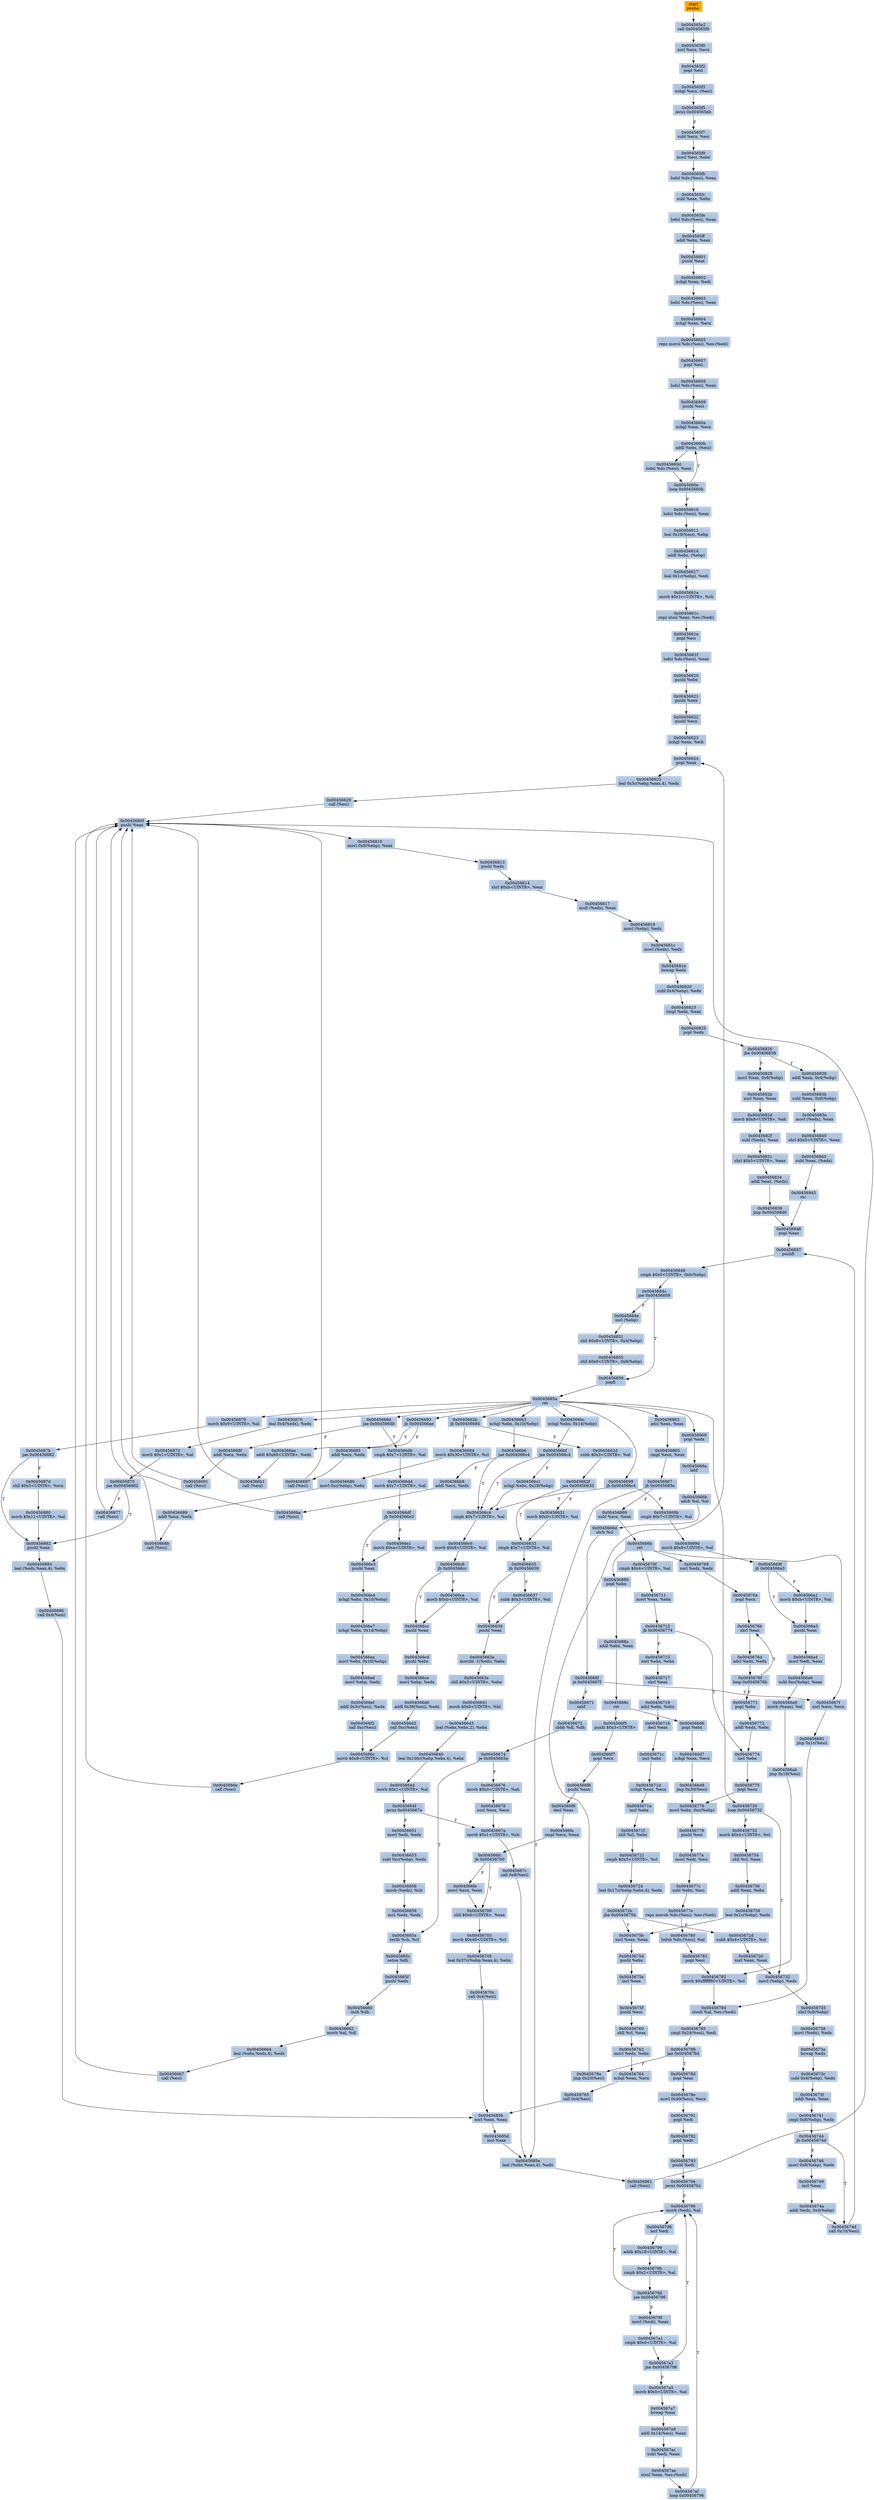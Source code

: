 digraph G {
node[shape=rectangle,style=filled,fillcolor=lightsteelblue,color=lightsteelblue]
bgcolor="transparent"
a0x004565e1pusha_[label="start\npusha ",color="lightgrey",fillcolor="orange"];
a0x004565e2call_0x004565f0[label="0x004565e2\ncall 0x004565f0"];
a0x004565f0xorl_ecx_ecx[label="0x004565f0\nxorl %ecx, %ecx"];
a0x004565f2popl_esi[label="0x004565f2\npopl %esi"];
a0x004565f3xchgl_ecx_esi_[label="0x004565f3\nxchgl %ecx, (%esi)"];
a0x004565f5jecxz_0x004565eb[label="0x004565f5\njecxz 0x004565eb"];
a0x004565f7subl_ecx_esi[label="0x004565f7\nsubl %ecx, %esi"];
a0x004565f9movl_esi_ebx[label="0x004565f9\nmovl %esi, %ebx"];
a0x004565fblodsl_ds_esi__eax[label="0x004565fb\nlodsl %ds:(%esi), %eax"];
a0x004565fcsubl_eax_ebx[label="0x004565fc\nsubl %eax, %ebx"];
a0x004565felodsl_ds_esi__eax[label="0x004565fe\nlodsl %ds:(%esi), %eax"];
a0x004565ffaddl_ebx_eax[label="0x004565ff\naddl %ebx, %eax"];
a0x00456601pushl_eax[label="0x00456601\npushl %eax"];
a0x00456602xchgl_eax_edi[label="0x00456602\nxchgl %eax, %edi"];
a0x00456603lodsl_ds_esi__eax[label="0x00456603\nlodsl %ds:(%esi), %eax"];
a0x00456604xchgl_eax_ecx[label="0x00456604\nxchgl %eax, %ecx"];
a0x00456605repz_movsl_ds_esi__es_edi_[label="0x00456605\nrepz movsl %ds:(%esi), %es:(%edi)"];
a0x00456607popl_esi[label="0x00456607\npopl %esi"];
a0x00456608lodsl_ds_esi__eax[label="0x00456608\nlodsl %ds:(%esi), %eax"];
a0x00456609pushl_esi[label="0x00456609\npushl %esi"];
a0x0045660axchgl_eax_ecx[label="0x0045660a\nxchgl %eax, %ecx"];
a0x0045660baddl_ebx_esi_[label="0x0045660b\naddl %ebx, (%esi)"];
a0x0045660dlodsl_ds_esi__eax[label="0x0045660d\nlodsl %ds:(%esi), %eax"];
a0x0045660eloop_0x0045660b[label="0x0045660e\nloop 0x0045660b"];
a0x00456610lodsl_ds_esi__eax[label="0x00456610\nlodsl %ds:(%esi), %eax"];
a0x00456611leal_0x10esi__ebp[label="0x00456611\nleal 0x10(%esi), %ebp"];
a0x00456614addl_ebx_ebp_[label="0x00456614\naddl %ebx, (%ebp)"];
a0x00456617leal_0x1cebp__edi[label="0x00456617\nleal 0x1c(%ebp), %edi"];
a0x0045661amovb_0x1cUINT8_ch[label="0x0045661a\nmovb $0x1c<UINT8>, %ch"];
a0x0045661crepz_stosl_eax_es_edi_[label="0x0045661c\nrepz stosl %eax, %es:(%edi)"];
a0x0045661epopl_esi[label="0x0045661e\npopl %esi"];
a0x0045661flodsl_ds_esi__eax[label="0x0045661f\nlodsl %ds:(%esi), %eax"];
a0x00456620pushl_ebx[label="0x00456620\npushl %ebx"];
a0x00456621pushl_eax[label="0x00456621\npushl %eax"];
a0x00456622pushl_ecx[label="0x00456622\npushl %ecx"];
a0x00456623xchgl_eax_edi[label="0x00456623\nxchgl %eax, %edi"];
a0x00456624popl_eax[label="0x00456624\npopl %eax"];
a0x00456625leal_0x5cebpeax4__edx[label="0x00456625\nleal 0x5c(%ebp,%eax,4), %edx"];
a0x00456629call_esi_[label="0x00456629\ncall (%esi)"];
a0x0045680fpushl_eax[label="0x0045680f\npushl %eax"];
a0x00456810movl_0x8ebp__eax[label="0x00456810\nmovl 0x8(%ebp), %eax"];
a0x00456813pushl_edx[label="0x00456813\npushl %edx"];
a0x00456814shrl_0xbUINT8_eax[label="0x00456814\nshrl $0xb<UINT8>, %eax"];
a0x00456817mull_edx__eax[label="0x00456817\nmull (%edx), %eax"];
a0x00456819movl_ebp__edx[label="0x00456819\nmovl (%ebp), %edx"];
a0x0045681cmovl_edx__edx[label="0x0045681c\nmovl (%edx), %edx"];
a0x0045681ebswap_edx[label="0x0045681e\nbswap %edx"];
a0x00456820subl_0x4ebp__edx[label="0x00456820\nsubl 0x4(%ebp), %edx"];
a0x00456823cmpl_edx_eax[label="0x00456823\ncmpl %edx, %eax"];
a0x00456825popl_edx[label="0x00456825\npopl %edx"];
a0x00456826jbe_0x00456838[label="0x00456826\njbe 0x00456838"];
a0x00456828movl_eax_0x8ebp_[label="0x00456828\nmovl %eax, 0x8(%ebp)"];
a0x0045682bxorl_eax_eax[label="0x0045682b\nxorl %eax, %eax"];
a0x0045682dmovb_0x8UINT8_ah[label="0x0045682d\nmovb $0x8<UINT8>, %ah"];
a0x0045682fsubl_edx__eax[label="0x0045682f\nsubl (%edx), %eax"];
a0x00456831shrl_0x5UINT8_eax[label="0x00456831\nshrl $0x5<UINT8>, %eax"];
a0x00456834addl_eax_edx_[label="0x00456834\naddl %eax, (%edx)"];
a0x00456836jmp_0x00456846[label="0x00456836\njmp 0x00456846"];
a0x00456846popl_eax[label="0x00456846\npopl %eax"];
a0x00456847pushfl_[label="0x00456847\npushfl "];
a0x00456848cmpb_0x0UINT8_0xbebp_[label="0x00456848\ncmpb $0x0<UINT8>, 0xb(%ebp)"];
a0x0045684cjne_0x00456859[label="0x0045684c\njne 0x00456859"];
a0x00456859popfl_[label="0x00456859\npopfl "];
a0x0045685aret[label="0x0045685a\nret"];
a0x0045662bjb_0x00456684[label="0x0045662b\njb 0x00456684"];
a0x0045662dsubb_0x3UINT8_al[label="0x0045662d\nsubb $0x3<UINT8>, %al"];
a0x0045662fjae_0x00456633[label="0x0045662f\njae 0x00456633"];
a0x00456631movb_0x0UINT8_al[label="0x00456631\nmovb $0x0<UINT8>, %al"];
a0x00456633cmpb_0x7UINT8_al[label="0x00456633\ncmpb $0x7<UINT8>, %al"];
a0x00456635jb_0x00456639[label="0x00456635\njb 0x00456639"];
a0x00456639pushl_eax[label="0x00456639\npushl %eax"];
a0x0045663amovzbl__1edi__ebx[label="0x0045663a\nmovzbl -1(%edi), %ebx"];
a0x0045663eshll_0x3UINT8_ebx[label="0x0045663e\nshll $0x3<UINT8>, %ebx"];
a0x00456641movb_0x0UINT8_bl[label="0x00456641\nmovb $0x0<UINT8>, %bl"];
a0x00456643leal_ebxebx2__ebx[label="0x00456643\nleal (%ebx,%ebx,2), %ebx"];
a0x00456646leal_0x100cebpebx4__ebx[label="0x00456646\nleal 0x100c(%ebp,%ebx,4), %ebx"];
a0x0045664dmovb_0x1UINT8_al[label="0x0045664d\nmovb $0x1<UINT8>, %al"];
a0x0045664fjecxz_0x0045667a[label="0x0045664f\njecxz 0x0045667a"];
a0x0045667amovb_0x1UINT8_ch[label="0x0045667a\nmovb $0x1<UINT8>, %ch"];
a0x0045667ccall_0x8esi_[label="0x0045667c\ncall 0x8(%esi)"];
a0x0045685eleal_ebxeax4__edx[label="0x0045685e\nleal (%ebx,%eax,4), %edx"];
a0x00456861call_esi_[label="0x00456861\ncall (%esi)"];
a0x00456863adcl_eax_eax[label="0x00456863\nadcl %eax, %eax"];
a0x00456865cmpl_ecx_eax[label="0x00456865\ncmpl %ecx, %eax"];
a0x00456867jb_0x0045685e[label="0x00456867\njb 0x0045685e"];
a0x00456838addl_eax_0x4ebp_[label="0x00456838\naddl %eax, 0x4(%ebp)"];
a0x0045683bsubl_eax_0x8ebp_[label="0x0045683b\nsubl %eax, 0x8(%ebp)"];
a0x0045683emovl_edx__eax[label="0x0045683e\nmovl (%edx), %eax"];
a0x00456840shrl_0x5UINT8_eax[label="0x00456840\nshrl $0x5<UINT8>, %eax"];
a0x00456843subl_eax_edx_[label="0x00456843\nsubl %eax, (%edx)"];
a0x00456845stc_[label="0x00456845\nstc "];
a0x0045684eincl_ebp_[label="0x0045684e\nincl (%ebp)"];
a0x00456851shll_0x8UINT8_0x4ebp_[label="0x00456851\nshll $0x8<UINT8>, 0x4(%ebp)"];
a0x00456855shll_0x8UINT8_0x8ebp_[label="0x00456855\nshll $0x8<UINT8>, 0x8(%ebp)"];
a0x00456869subl_ecx_eax[label="0x00456869\nsubl %ecx, %eax"];
a0x0045686bret[label="0x0045686b\nret"];
a0x0045667fxorl_ecx_ecx[label="0x0045667f\nxorl %ecx, %ecx"];
a0x00456681jmp_0x1cesi_[label="0x00456681\njmp 0x1c(%esi)"];
a0x00456784stosb_al_es_edi_[label="0x00456784\nstosb %al, %es:(%edi)"];
a0x00456785cmpl_0x24esi__edi[label="0x00456785\ncmpl 0x24(%esi), %edi"];
a0x00456788jae_0x0045678d[label="0x00456788\njae 0x0045678d"];
a0x0045678ajmp_0x20esi_[label="0x0045678a\njmp 0x20(%esi)"];
a0x00456684movb_0x30UINT8_cl[label="0x00456684\nmovb $0x30<UINT8>, %cl"];
a0x00456686movl_0xcebp__ebx[label="0x00456686\nmovl 0xc(%ebp), %ebx"];
a0x00456689addl_ecx_edx[label="0x00456689\naddl %ecx, %edx"];
a0x0045668bcall_esi_[label="0x0045668b\ncall (%esi)"];
a0x0045668djae_0x004566db[label="0x0045668d\njae 0x004566db"];
a0x004566dbcmpb_0x7UINT8_al[label="0x004566db\ncmpb $0x7<UINT8>, %al"];
a0x004566ddmovb_0x7UINT8_al[label="0x004566dd\nmovb $0x7<UINT8>, %al"];
a0x004566dfjb_0x004566e3[label="0x004566df\njb 0x004566e3"];
a0x004566e3pushl_eax[label="0x004566e3\npushl %eax"];
a0x004566e4xchgl_ebx_0x10ebp_[label="0x004566e4\nxchgl %ebx, 0x10(%ebp)"];
a0x004566e7xchgl_ebx_0x14ebp_[label="0x004566e7\nxchgl %ebx, 0x14(%ebp)"];
a0x004566eamovl_ebx_0x18ebp_[label="0x004566ea\nmovl %ebx, 0x18(%ebp)"];
a0x004566edmovl_ebp_edx[label="0x004566ed\nmovl %ebp, %edx"];
a0x004566efaddl_0x3cesi__edx[label="0x004566ef\naddl 0x3c(%esi), %edx"];
a0x004566f2call_0xcesi_[label="0x004566f2\ncall 0xc(%esi)"];
a0x0045686cmovb_0x8UINT8_cl[label="0x0045686c\nmovb $0x8<UINT8>, %cl"];
a0x0045686ecall_esi_[label="0x0045686e\ncall (%esi)"];
a0x00456870leal_0x4edx__edx[label="0x00456870\nleal 0x4(%edx), %edx"];
a0x00456873movb_0x1UINT8_al[label="0x00456873\nmovb $0x1<UINT8>, %al"];
a0x00456875jae_0x00456882[label="0x00456875\njae 0x00456882"];
a0x00456877call_esi_[label="0x00456877\ncall (%esi)"];
a0x00456879movb_0x9UINT8_al[label="0x00456879\nmovb $0x9<UINT8>, %al"];
a0x0045687bjae_0x00456882[label="0x0045687b\njae 0x00456882"];
a0x0045687dshll_0x5UINT8_ecx[label="0x0045687d\nshll $0x5<UINT8>, %ecx"];
a0x00456880movb_0x11UINT8_al[label="0x00456880\nmovb $0x11<UINT8>, %al"];
a0x00456882pushl_eax[label="0x00456882\npushl %eax"];
a0x00456883leal_edxeax4__ebx[label="0x00456883\nleal (%edx,%eax,4), %ebx"];
a0x00456886call_0x4esi_[label="0x00456886\ncall 0x4(%esi)"];
a0x0045685bxorl_eax_eax[label="0x0045685b\nxorl %eax, %eax"];
a0x0045685dincl_eax[label="0x0045685d\nincl %eax"];
a0x00456889popl_ebx[label="0x00456889\npopl %ebx"];
a0x0045688aaddl_ebx_eax[label="0x0045688a\naddl %ebx, %eax"];
a0x0045688cret[label="0x0045688c\nret"];
a0x004566f5pushl_0x3UINT8[label="0x004566f5\npushl $0x3<UINT8>"];
a0x004566f7popl_ecx[label="0x004566f7\npopl %ecx"];
a0x004566f8pushl_eax[label="0x004566f8\npushl %eax"];
a0x004566f9decl_eax[label="0x004566f9\ndecl %eax"];
a0x004566facmpl_ecx_eax[label="0x004566fa\ncmpl %ecx, %eax"];
a0x004566fcjb_0x00456700[label="0x004566fc\njb 0x00456700"];
a0x004566femovl_ecx_eax[label="0x004566fe\nmovl %ecx, %eax"];
a0x00456700shll_0x6UINT8_eax[label="0x00456700\nshll $0x6<UINT8>, %eax"];
a0x00456703movb_0x40UINT8_cl[label="0x00456703\nmovb $0x40<UINT8>, %cl"];
a0x00456705leal_0x37cebpeax4__ebx[label="0x00456705\nleal 0x37c(%ebp,%eax,4), %ebx"];
a0x0045670ccall_0x4esi_[label="0x0045670c\ncall 0x4(%esi)"];
a0x0045670fcmpb_0x4UINT8_al[label="0x0045670f\ncmpb $0x4<UINT8>, %al"];
a0x00456711movl_eax_ebx[label="0x00456711\nmovl %eax, %ebx"];
a0x00456713jb_0x00456774[label="0x00456713\njb 0x00456774"];
a0x00456715xorl_ebx_ebx[label="0x00456715\nxorl %ebx, %ebx"];
a0x00456717shrl_eax[label="0x00456717\nshrl %eax"];
a0x00456719adcl_ebx_ebx[label="0x00456719\nadcl %ebx, %ebx"];
a0x0045671bdecl_eax[label="0x0045671b\ndecl %eax"];
a0x0045671cincl_ebx[label="0x0045671c\nincl %ebx"];
a0x0045671dxchgl_eax_ecx[label="0x0045671d\nxchgl %eax, %ecx"];
a0x0045671eincl_ebx[label="0x0045671e\nincl %ebx"];
a0x0045671fshll_cl_ebx[label="0x0045671f\nshll %cl, %ebx"];
a0x00456721cmpb_0x5UINT8_cl[label="0x00456721\ncmpb $0x5<UINT8>, %cl"];
a0x00456724leal_0x17cebpebx4__edx[label="0x00456724\nleal 0x17c(%ebp,%ebx,4), %edx"];
a0x0045672bjbe_0x0045675b[label="0x0045672b\njbe 0x0045675b"];
a0x0045672dsubb_0x4UINT8_cl[label="0x0045672d\nsubb $0x4<UINT8>, %cl"];
a0x00456730xorl_eax_eax[label="0x00456730\nxorl %eax, %eax"];
a0x00456732movl_ebp__edx[label="0x00456732\nmovl (%ebp), %edx"];
a0x00456735shrl_0x8ebp_[label="0x00456735\nshrl 0x8(%ebp)"];
a0x00456738movl_edx__edx[label="0x00456738\nmovl (%edx), %edx"];
a0x0045673abswap_edx[label="0x0045673a\nbswap %edx"];
a0x0045673csubl_0x4ebp__edx[label="0x0045673c\nsubl 0x4(%ebp), %edx"];
a0x0045673faddl_eax_eax[label="0x0045673f\naddl %eax, %eax"];
a0x00456741cmpl_0x8ebp__edx[label="0x00456741\ncmpl 0x8(%ebp), %edx"];
a0x00456744jb_0x0045674d[label="0x00456744\njb 0x0045674d"];
a0x0045674dcall_0x10esi_[label="0x0045674d\ncall 0x10(%esi)"];
a0x00456750loop_0x00456732[label="0x00456750\nloop 0x00456732"];
a0x00456746movl_0x8ebp__edx[label="0x00456746\nmovl 0x8(%ebp), %edx"];
a0x00456749incl_eax[label="0x00456749\nincl %eax"];
a0x0045674aaddl_edx_0x4ebp_[label="0x0045674a\naddl %edx, 0x4(%ebp)"];
a0x00456752movb_0x4UINT8_cl[label="0x00456752\nmovb $0x4<UINT8>, %cl"];
a0x00456754shll_cl_eax[label="0x00456754\nshll %cl, %eax"];
a0x00456756addl_eax_ebx[label="0x00456756\naddl %eax, %ebx"];
a0x00456758leal_0x1cebp__edx[label="0x00456758\nleal 0x1c(%ebp), %edx"];
a0x0045675bxorl_eax_eax[label="0x0045675b\nxorl %eax, %eax"];
a0x0045675dpushl_ebx[label="0x0045675d\npushl %ebx"];
a0x0045675eincl_eax[label="0x0045675e\nincl %eax"];
a0x0045675fpushl_ecx[label="0x0045675f\npushl %ecx"];
a0x00456760shll_cl_eax[label="0x00456760\nshll %cl, %eax"];
a0x00456762movl_edx_ebx[label="0x00456762\nmovl %edx, %ebx"];
a0x00456764xchgl_eax_ecx[label="0x00456764\nxchgl %eax, %ecx"];
a0x00456765call_0x4esi_[label="0x00456765\ncall 0x4(%esi)"];
a0x00456768xorl_edx_edx[label="0x00456768\nxorl %edx, %edx"];
a0x0045676apopl_ecx[label="0x0045676a\npopl %ecx"];
a0x0045676bshrl_eax[label="0x0045676b\nshrl %eax"];
a0x0045676dadcl_edx_edx[label="0x0045676d\nadcl %edx, %edx"];
a0x0045676floop_0x0045676b[label="0x0045676f\nloop 0x0045676b"];
a0x00456771popl_ebx[label="0x00456771\npopl %ebx"];
a0x00456772addl_edx_ebx[label="0x00456772\naddl %edx, %ebx"];
a0x00456774incl_ebx[label="0x00456774\nincl %ebx"];
a0x00456775popl_ecx[label="0x00456775\npopl %ecx"];
a0x00456776movl_ebx_0xcebp_[label="0x00456776\nmovl %ebx, 0xc(%ebp)"];
a0x00456779pushl_esi[label="0x00456779\npushl %esi"];
a0x0045677amovl_edi_esi[label="0x0045677a\nmovl %edi, %esi"];
a0x0045677csubl_ebx_esi[label="0x0045677c\nsubl %ebx, %esi"];
a0x0045677erepz_movsb_ds_esi__es_edi_[label="0x0045677e\nrepz movsb %ds:(%esi), %es:(%edi)"];
a0x00456780lodsb_ds_esi__al[label="0x00456780\nlodsb %ds:(%esi), %al"];
a0x00456781popl_esi[label="0x00456781\npopl %esi"];
a0x00456782movb_0xffffff80UINT8_cl[label="0x00456782\nmovb $0xffffff80<UINT8>, %cl"];
a0x00456651movl_edi_edx[label="0x00456651\nmovl %edi, %edx"];
a0x00456653subl_0xcebp__edx[label="0x00456653\nsubl 0xc(%ebp), %edx"];
a0x00456656movb_edx__ch[label="0x00456656\nmovb (%edx), %ch"];
a0x00456658xorl_edx_edx[label="0x00456658\nxorl %edx, %edx"];
a0x0045665atestb_ch_cl[label="0x0045665a\ntestb %ch, %cl"];
a0x0045665csetne_dh[label="0x0045665c\nsetne %dh"];
a0x0045665fpushl_edx[label="0x0045665f\npushl %edx"];
a0x00456660incb_dh[label="0x00456660\nincb %dh"];
a0x00456662movb_al_dl[label="0x00456662\nmovb %al, %dl"];
a0x00456664leal_ebxedx4__edx[label="0x00456664\nleal (%ebx,%edx,4), %edx"];
a0x00456667call_esi_[label="0x00456667\ncall (%esi)"];
a0x00456669popl_edx[label="0x00456669\npopl %edx"];
a0x0045666alahf_[label="0x0045666a\nlahf "];
a0x0045666badcb_al_al[label="0x0045666b\nadcb %al, %al"];
a0x0045666dshrb_cl[label="0x0045666d\nshrb %cl"];
a0x0045666fje_0x0045667f[label="0x0045666f\nje 0x0045667f"];
a0x00456671sahf_[label="0x00456671\nsahf "];
a0x00456672sbbb_dl_dh[label="0x00456672\nsbbb %dl, %dh"];
a0x00456674je_0x0045665a[label="0x00456674\nje 0x0045665a"];
a0x00456676movb_0x0UINT8_ah[label="0x00456676\nmovb $0x0<UINT8>, %ah"];
a0x00456678xorl_ecx_ecx[label="0x00456678\nxorl %ecx, %ecx"];
a0x0045668faddl_ecx_edx[label="0x0045668f\naddl %ecx, %edx"];
a0x00456691call_esi_[label="0x00456691\ncall (%esi)"];
a0x00456693jb_0x004566ae[label="0x00456693\njb 0x004566ae"];
a0x00456695addl_ecx_edx[label="0x00456695\naddl %ecx, %edx"];
a0x00456697call_esi_[label="0x00456697\ncall (%esi)"];
a0x00456699jb_0x004566c4[label="0x00456699\njb 0x004566c4"];
a0x004566c4cmpb_0x7UINT8_al[label="0x004566c4\ncmpb $0x7<UINT8>, %al"];
a0x004566c6movb_0x8UINT8_al[label="0x004566c6\nmovb $0x8<UINT8>, %al"];
a0x004566c8jb_0x004566cc[label="0x004566c8\njb 0x004566cc"];
a0x004566ccpushl_eax[label="0x004566cc\npushl %eax"];
a0x004566cdpushl_ebx[label="0x004566cd\npushl %ebx"];
a0x004566cemovl_ebp_edx[label="0x004566ce\nmovl %ebp, %edx"];
a0x004566d0addl_0x38esi__edx[label="0x004566d0\naddl 0x38(%esi), %edx"];
a0x004566d3call_0xcesi_[label="0x004566d3\ncall 0xc(%esi)"];
a0x004566d6popl_ebx[label="0x004566d6\npopl %ebx"];
a0x004566d7xchgl_eax_ecx[label="0x004566d7\nxchgl %eax, %ecx"];
a0x004566d8jmp_0x30esi_[label="0x004566d8\njmp 0x30(%esi)"];
a0x0045669bcmpb_0x7UINT8_al[label="0x0045669b\ncmpb $0x7<UINT8>, %al"];
a0x0045669dmovb_0x9UINT8_al[label="0x0045669d\nmovb $0x9<UINT8>, %al"];
a0x0045669fjb_0x004566a3[label="0x0045669f\njb 0x004566a3"];
a0x004566a1movb_0xbUINT8_al[label="0x004566a1\nmovb $0xb<UINT8>, %al"];
a0x004566a3pushl_eax[label="0x004566a3\npushl %eax"];
a0x004566a4movl_edi_eax[label="0x004566a4\nmovl %edi, %eax"];
a0x004566a6subl_0xcebp__eax[label="0x004566a6\nsubl 0xc(%ebp), %eax"];
a0x004566a9movb_eax__al[label="0x004566a9\nmovb (%eax), %al"];
a0x004566abjmp_0x18esi_[label="0x004566ab\njmp 0x18(%esi)"];
a0x00456637subb_0x3UINT8_al[label="0x00456637\nsubb $0x3<UINT8>, %al"];
a0x004566camovb_0xbUINT8_al[label="0x004566ca\nmovb $0xb<UINT8>, %al"];
a0x004566e1movb_0xaUINT8_al[label="0x004566e1\nmovb $0xa<UINT8>, %al"];
a0x004566aeaddl_0x60UINT8_edx[label="0x004566ae\naddl $0x60<UINT8>, %edx"];
a0x004566b1call_esi_[label="0x004566b1\ncall (%esi)"];
a0x004566b3xchgl_ebx_0x10ebp_[label="0x004566b3\nxchgl %ebx, 0x10(%ebp)"];
a0x004566b6jae_0x004566c4[label="0x004566b6\njae 0x004566c4"];
a0x004566b8addl_ecx_edx[label="0x004566b8\naddl %ecx, %edx"];
a0x004566bacall_esi_[label="0x004566ba\ncall (%esi)"];
a0x004566bcxchgl_ebx_0x14ebp_[label="0x004566bc\nxchgl %ebx, 0x14(%ebp)"];
a0x004566bfjae_0x004566c4[label="0x004566bf\njae 0x004566c4"];
a0x004566c1xchgl_ebx_0x18ebp_[label="0x004566c1\nxchgl %ebx, 0x18(%ebp)"];
a0x0045678dpopl_eax[label="0x0045678d\npopl %eax"];
a0x0045678emovl_0x40esi__ecx[label="0x0045678e\nmovl 0x40(%esi), %ecx"];
a0x00456791popl_edi[label="0x00456791\npopl %edi"];
a0x00456792popl_edx[label="0x00456792\npopl %edx"];
a0x00456793pushl_edi[label="0x00456793\npushl %edi"];
a0x00456794jecxz_0x004567b1[label="0x00456794\njecxz 0x004567b1"];
a0x00456796movb_edi__al[label="0x00456796\nmovb (%edi), %al"];
a0x00456798incl_edi[label="0x00456798\nincl %edi"];
a0x00456799addb_0x18UINT8_al[label="0x00456799\naddb $0x18<UINT8>, %al"];
a0x0045679bcmpb_0x2UINT8_al[label="0x0045679b\ncmpb $0x2<UINT8>, %al"];
a0x0045679djae_0x00456796[label="0x0045679d\njae 0x00456796"];
a0x0045679fmovl_edi__eax[label="0x0045679f\nmovl (%edi), %eax"];
a0x004567a1cmpb_0x0UINT8_al[label="0x004567a1\ncmpb $0x0<UINT8>, %al"];
a0x004567a3jne_0x00456796[label="0x004567a3\njne 0x00456796"];
a0x004567a5movb_0x0UINT8_al[label="0x004567a5\nmovb $0x0<UINT8>, %al"];
a0x004567a7bswap_eax[label="0x004567a7\nbswap %eax"];
a0x004567a9addl_0x14esi__eax[label="0x004567a9\naddl 0x14(%esi), %eax"];
a0x004567acsubl_edi_eax[label="0x004567ac\nsubl %edi, %eax"];
a0x004567aestosl_eax_es_edi_[label="0x004567ae\nstosl %eax, %es:(%edi)"];
a0x004567afloop_0x00456796[label="0x004567af\nloop 0x00456796"];
a0x004565e1pusha_ -> a0x004565e2call_0x004565f0 [color="#000000"];
a0x004565e2call_0x004565f0 -> a0x004565f0xorl_ecx_ecx [color="#000000"];
a0x004565f0xorl_ecx_ecx -> a0x004565f2popl_esi [color="#000000"];
a0x004565f2popl_esi -> a0x004565f3xchgl_ecx_esi_ [color="#000000"];
a0x004565f3xchgl_ecx_esi_ -> a0x004565f5jecxz_0x004565eb [color="#000000"];
a0x004565f5jecxz_0x004565eb -> a0x004565f7subl_ecx_esi [color="#000000",label="F"];
a0x004565f7subl_ecx_esi -> a0x004565f9movl_esi_ebx [color="#000000"];
a0x004565f9movl_esi_ebx -> a0x004565fblodsl_ds_esi__eax [color="#000000"];
a0x004565fblodsl_ds_esi__eax -> a0x004565fcsubl_eax_ebx [color="#000000"];
a0x004565fcsubl_eax_ebx -> a0x004565felodsl_ds_esi__eax [color="#000000"];
a0x004565felodsl_ds_esi__eax -> a0x004565ffaddl_ebx_eax [color="#000000"];
a0x004565ffaddl_ebx_eax -> a0x00456601pushl_eax [color="#000000"];
a0x00456601pushl_eax -> a0x00456602xchgl_eax_edi [color="#000000"];
a0x00456602xchgl_eax_edi -> a0x00456603lodsl_ds_esi__eax [color="#000000"];
a0x00456603lodsl_ds_esi__eax -> a0x00456604xchgl_eax_ecx [color="#000000"];
a0x00456604xchgl_eax_ecx -> a0x00456605repz_movsl_ds_esi__es_edi_ [color="#000000"];
a0x00456605repz_movsl_ds_esi__es_edi_ -> a0x00456607popl_esi [color="#000000"];
a0x00456607popl_esi -> a0x00456608lodsl_ds_esi__eax [color="#000000"];
a0x00456608lodsl_ds_esi__eax -> a0x00456609pushl_esi [color="#000000"];
a0x00456609pushl_esi -> a0x0045660axchgl_eax_ecx [color="#000000"];
a0x0045660axchgl_eax_ecx -> a0x0045660baddl_ebx_esi_ [color="#000000"];
a0x0045660baddl_ebx_esi_ -> a0x0045660dlodsl_ds_esi__eax [color="#000000"];
a0x0045660dlodsl_ds_esi__eax -> a0x0045660eloop_0x0045660b [color="#000000"];
a0x0045660eloop_0x0045660b -> a0x0045660baddl_ebx_esi_ [color="#000000",label="T"];
a0x0045660eloop_0x0045660b -> a0x00456610lodsl_ds_esi__eax [color="#000000",label="F"];
a0x00456610lodsl_ds_esi__eax -> a0x00456611leal_0x10esi__ebp [color="#000000"];
a0x00456611leal_0x10esi__ebp -> a0x00456614addl_ebx_ebp_ [color="#000000"];
a0x00456614addl_ebx_ebp_ -> a0x00456617leal_0x1cebp__edi [color="#000000"];
a0x00456617leal_0x1cebp__edi -> a0x0045661amovb_0x1cUINT8_ch [color="#000000"];
a0x0045661amovb_0x1cUINT8_ch -> a0x0045661crepz_stosl_eax_es_edi_ [color="#000000"];
a0x0045661crepz_stosl_eax_es_edi_ -> a0x0045661epopl_esi [color="#000000"];
a0x0045661epopl_esi -> a0x0045661flodsl_ds_esi__eax [color="#000000"];
a0x0045661flodsl_ds_esi__eax -> a0x00456620pushl_ebx [color="#000000"];
a0x00456620pushl_ebx -> a0x00456621pushl_eax [color="#000000"];
a0x00456621pushl_eax -> a0x00456622pushl_ecx [color="#000000"];
a0x00456622pushl_ecx -> a0x00456623xchgl_eax_edi [color="#000000"];
a0x00456623xchgl_eax_edi -> a0x00456624popl_eax [color="#000000"];
a0x00456624popl_eax -> a0x00456625leal_0x5cebpeax4__edx [color="#000000"];
a0x00456625leal_0x5cebpeax4__edx -> a0x00456629call_esi_ [color="#000000"];
a0x00456629call_esi_ -> a0x0045680fpushl_eax [color="#000000"];
a0x0045680fpushl_eax -> a0x00456810movl_0x8ebp__eax [color="#000000"];
a0x00456810movl_0x8ebp__eax -> a0x00456813pushl_edx [color="#000000"];
a0x00456813pushl_edx -> a0x00456814shrl_0xbUINT8_eax [color="#000000"];
a0x00456814shrl_0xbUINT8_eax -> a0x00456817mull_edx__eax [color="#000000"];
a0x00456817mull_edx__eax -> a0x00456819movl_ebp__edx [color="#000000"];
a0x00456819movl_ebp__edx -> a0x0045681cmovl_edx__edx [color="#000000"];
a0x0045681cmovl_edx__edx -> a0x0045681ebswap_edx [color="#000000"];
a0x0045681ebswap_edx -> a0x00456820subl_0x4ebp__edx [color="#000000"];
a0x00456820subl_0x4ebp__edx -> a0x00456823cmpl_edx_eax [color="#000000"];
a0x00456823cmpl_edx_eax -> a0x00456825popl_edx [color="#000000"];
a0x00456825popl_edx -> a0x00456826jbe_0x00456838 [color="#000000"];
a0x00456826jbe_0x00456838 -> a0x00456828movl_eax_0x8ebp_ [color="#000000",label="F"];
a0x00456828movl_eax_0x8ebp_ -> a0x0045682bxorl_eax_eax [color="#000000"];
a0x0045682bxorl_eax_eax -> a0x0045682dmovb_0x8UINT8_ah [color="#000000"];
a0x0045682dmovb_0x8UINT8_ah -> a0x0045682fsubl_edx__eax [color="#000000"];
a0x0045682fsubl_edx__eax -> a0x00456831shrl_0x5UINT8_eax [color="#000000"];
a0x00456831shrl_0x5UINT8_eax -> a0x00456834addl_eax_edx_ [color="#000000"];
a0x00456834addl_eax_edx_ -> a0x00456836jmp_0x00456846 [color="#000000"];
a0x00456836jmp_0x00456846 -> a0x00456846popl_eax [color="#000000"];
a0x00456846popl_eax -> a0x00456847pushfl_ [color="#000000"];
a0x00456847pushfl_ -> a0x00456848cmpb_0x0UINT8_0xbebp_ [color="#000000"];
a0x00456848cmpb_0x0UINT8_0xbebp_ -> a0x0045684cjne_0x00456859 [color="#000000"];
a0x0045684cjne_0x00456859 -> a0x00456859popfl_ [color="#000000",label="T"];
a0x00456859popfl_ -> a0x0045685aret [color="#000000"];
a0x0045685aret -> a0x0045662bjb_0x00456684 [color="#000000"];
a0x0045662bjb_0x00456684 -> a0x0045662dsubb_0x3UINT8_al [color="#000000",label="F"];
a0x0045662dsubb_0x3UINT8_al -> a0x0045662fjae_0x00456633 [color="#000000"];
a0x0045662fjae_0x00456633 -> a0x00456631movb_0x0UINT8_al [color="#000000",label="F"];
a0x00456631movb_0x0UINT8_al -> a0x00456633cmpb_0x7UINT8_al [color="#000000"];
a0x00456633cmpb_0x7UINT8_al -> a0x00456635jb_0x00456639 [color="#000000"];
a0x00456635jb_0x00456639 -> a0x00456639pushl_eax [color="#000000",label="T"];
a0x00456639pushl_eax -> a0x0045663amovzbl__1edi__ebx [color="#000000"];
a0x0045663amovzbl__1edi__ebx -> a0x0045663eshll_0x3UINT8_ebx [color="#000000"];
a0x0045663eshll_0x3UINT8_ebx -> a0x00456641movb_0x0UINT8_bl [color="#000000"];
a0x00456641movb_0x0UINT8_bl -> a0x00456643leal_ebxebx2__ebx [color="#000000"];
a0x00456643leal_ebxebx2__ebx -> a0x00456646leal_0x100cebpebx4__ebx [color="#000000"];
a0x00456646leal_0x100cebpebx4__ebx -> a0x0045664dmovb_0x1UINT8_al [color="#000000"];
a0x0045664dmovb_0x1UINT8_al -> a0x0045664fjecxz_0x0045667a [color="#000000"];
a0x0045664fjecxz_0x0045667a -> a0x0045667amovb_0x1UINT8_ch [color="#000000",label="T"];
a0x0045667amovb_0x1UINT8_ch -> a0x0045667ccall_0x8esi_ [color="#000000"];
a0x0045667ccall_0x8esi_ -> a0x0045685eleal_ebxeax4__edx [color="#000000"];
a0x0045685eleal_ebxeax4__edx -> a0x00456861call_esi_ [color="#000000"];
a0x00456861call_esi_ -> a0x0045680fpushl_eax [color="#000000"];
a0x0045685aret -> a0x00456863adcl_eax_eax [color="#000000"];
a0x00456863adcl_eax_eax -> a0x00456865cmpl_ecx_eax [color="#000000"];
a0x00456865cmpl_ecx_eax -> a0x00456867jb_0x0045685e [color="#000000"];
a0x00456867jb_0x0045685e -> a0x0045685eleal_ebxeax4__edx [color="#000000",label="T"];
a0x00456826jbe_0x00456838 -> a0x00456838addl_eax_0x4ebp_ [color="#000000",label="T"];
a0x00456838addl_eax_0x4ebp_ -> a0x0045683bsubl_eax_0x8ebp_ [color="#000000"];
a0x0045683bsubl_eax_0x8ebp_ -> a0x0045683emovl_edx__eax [color="#000000"];
a0x0045683emovl_edx__eax -> a0x00456840shrl_0x5UINT8_eax [color="#000000"];
a0x00456840shrl_0x5UINT8_eax -> a0x00456843subl_eax_edx_ [color="#000000"];
a0x00456843subl_eax_edx_ -> a0x00456845stc_ [color="#000000"];
a0x00456845stc_ -> a0x00456846popl_eax [color="#000000"];
a0x0045684cjne_0x00456859 -> a0x0045684eincl_ebp_ [color="#000000",label="F"];
a0x0045684eincl_ebp_ -> a0x00456851shll_0x8UINT8_0x4ebp_ [color="#000000"];
a0x00456851shll_0x8UINT8_0x4ebp_ -> a0x00456855shll_0x8UINT8_0x8ebp_ [color="#000000"];
a0x00456855shll_0x8UINT8_0x8ebp_ -> a0x00456859popfl_ [color="#000000"];
a0x00456867jb_0x0045685e -> a0x00456869subl_ecx_eax [color="#000000",label="F"];
a0x00456869subl_ecx_eax -> a0x0045686bret [color="#000000"];
a0x0045686bret -> a0x0045667fxorl_ecx_ecx [color="#000000"];
a0x0045667fxorl_ecx_ecx -> a0x00456681jmp_0x1cesi_ [color="#000000"];
a0x00456681jmp_0x1cesi_ -> a0x00456784stosb_al_es_edi_ [color="#000000"];
a0x00456784stosb_al_es_edi_ -> a0x00456785cmpl_0x24esi__edi [color="#000000"];
a0x00456785cmpl_0x24esi__edi -> a0x00456788jae_0x0045678d [color="#000000"];
a0x00456788jae_0x0045678d -> a0x0045678ajmp_0x20esi_ [color="#000000",label="F"];
a0x0045678ajmp_0x20esi_ -> a0x00456624popl_eax [color="#000000"];
a0x0045662bjb_0x00456684 -> a0x00456684movb_0x30UINT8_cl [color="#000000",label="T"];
a0x00456684movb_0x30UINT8_cl -> a0x00456686movl_0xcebp__ebx [color="#000000"];
a0x00456686movl_0xcebp__ebx -> a0x00456689addl_ecx_edx [color="#000000"];
a0x00456689addl_ecx_edx -> a0x0045668bcall_esi_ [color="#000000"];
a0x0045668bcall_esi_ -> a0x0045680fpushl_eax [color="#000000"];
a0x0045685aret -> a0x0045668djae_0x004566db [color="#000000"];
a0x0045668djae_0x004566db -> a0x004566dbcmpb_0x7UINT8_al [color="#000000",label="T"];
a0x004566dbcmpb_0x7UINT8_al -> a0x004566ddmovb_0x7UINT8_al [color="#000000"];
a0x004566ddmovb_0x7UINT8_al -> a0x004566dfjb_0x004566e3 [color="#000000"];
a0x004566dfjb_0x004566e3 -> a0x004566e3pushl_eax [color="#000000",label="T"];
a0x004566e3pushl_eax -> a0x004566e4xchgl_ebx_0x10ebp_ [color="#000000"];
a0x004566e4xchgl_ebx_0x10ebp_ -> a0x004566e7xchgl_ebx_0x14ebp_ [color="#000000"];
a0x004566e7xchgl_ebx_0x14ebp_ -> a0x004566eamovl_ebx_0x18ebp_ [color="#000000"];
a0x004566eamovl_ebx_0x18ebp_ -> a0x004566edmovl_ebp_edx [color="#000000"];
a0x004566edmovl_ebp_edx -> a0x004566efaddl_0x3cesi__edx [color="#000000"];
a0x004566efaddl_0x3cesi__edx -> a0x004566f2call_0xcesi_ [color="#000000"];
a0x004566f2call_0xcesi_ -> a0x0045686cmovb_0x8UINT8_cl [color="#000000"];
a0x0045686cmovb_0x8UINT8_cl -> a0x0045686ecall_esi_ [color="#000000"];
a0x0045686ecall_esi_ -> a0x0045680fpushl_eax [color="#000000"];
a0x0045685aret -> a0x00456870leal_0x4edx__edx [color="#000000"];
a0x00456870leal_0x4edx__edx -> a0x00456873movb_0x1UINT8_al [color="#000000"];
a0x00456873movb_0x1UINT8_al -> a0x00456875jae_0x00456882 [color="#000000"];
a0x00456875jae_0x00456882 -> a0x00456877call_esi_ [color="#000000",label="F"];
a0x00456877call_esi_ -> a0x0045680fpushl_eax [color="#000000"];
a0x0045685aret -> a0x00456879movb_0x9UINT8_al [color="#000000"];
a0x00456879movb_0x9UINT8_al -> a0x0045687bjae_0x00456882 [color="#000000"];
a0x0045687bjae_0x00456882 -> a0x0045687dshll_0x5UINT8_ecx [color="#000000",label="F"];
a0x0045687dshll_0x5UINT8_ecx -> a0x00456880movb_0x11UINT8_al [color="#000000"];
a0x00456880movb_0x11UINT8_al -> a0x00456882pushl_eax [color="#000000"];
a0x00456882pushl_eax -> a0x00456883leal_edxeax4__ebx [color="#000000"];
a0x00456883leal_edxeax4__ebx -> a0x00456886call_0x4esi_ [color="#000000"];
a0x00456886call_0x4esi_ -> a0x0045685bxorl_eax_eax [color="#000000"];
a0x0045685bxorl_eax_eax -> a0x0045685dincl_eax [color="#000000"];
a0x0045685dincl_eax -> a0x0045685eleal_ebxeax4__edx [color="#000000"];
a0x0045686bret -> a0x00456889popl_ebx [color="#000000"];
a0x00456889popl_ebx -> a0x0045688aaddl_ebx_eax [color="#000000"];
a0x0045688aaddl_ebx_eax -> a0x0045688cret [color="#000000"];
a0x0045688cret -> a0x004566f5pushl_0x3UINT8 [color="#000000"];
a0x004566f5pushl_0x3UINT8 -> a0x004566f7popl_ecx [color="#000000"];
a0x004566f7popl_ecx -> a0x004566f8pushl_eax [color="#000000"];
a0x004566f8pushl_eax -> a0x004566f9decl_eax [color="#000000"];
a0x004566f9decl_eax -> a0x004566facmpl_ecx_eax [color="#000000"];
a0x004566facmpl_ecx_eax -> a0x004566fcjb_0x00456700 [color="#000000"];
a0x004566fcjb_0x00456700 -> a0x004566femovl_ecx_eax [color="#000000",label="F"];
a0x004566femovl_ecx_eax -> a0x00456700shll_0x6UINT8_eax [color="#000000"];
a0x00456700shll_0x6UINT8_eax -> a0x00456703movb_0x40UINT8_cl [color="#000000"];
a0x00456703movb_0x40UINT8_cl -> a0x00456705leal_0x37cebpeax4__ebx [color="#000000"];
a0x00456705leal_0x37cebpeax4__ebx -> a0x0045670ccall_0x4esi_ [color="#000000"];
a0x0045670ccall_0x4esi_ -> a0x0045685bxorl_eax_eax [color="#000000"];
a0x0045686bret -> a0x0045670fcmpb_0x4UINT8_al [color="#000000"];
a0x0045670fcmpb_0x4UINT8_al -> a0x00456711movl_eax_ebx [color="#000000"];
a0x00456711movl_eax_ebx -> a0x00456713jb_0x00456774 [color="#000000"];
a0x00456713jb_0x00456774 -> a0x00456715xorl_ebx_ebx [color="#000000",label="F"];
a0x00456715xorl_ebx_ebx -> a0x00456717shrl_eax [color="#000000"];
a0x00456717shrl_eax -> a0x00456719adcl_ebx_ebx [color="#000000"];
a0x00456719adcl_ebx_ebx -> a0x0045671bdecl_eax [color="#000000"];
a0x0045671bdecl_eax -> a0x0045671cincl_ebx [color="#000000"];
a0x0045671cincl_ebx -> a0x0045671dxchgl_eax_ecx [color="#000000"];
a0x0045671dxchgl_eax_ecx -> a0x0045671eincl_ebx [color="#000000"];
a0x0045671eincl_ebx -> a0x0045671fshll_cl_ebx [color="#000000"];
a0x0045671fshll_cl_ebx -> a0x00456721cmpb_0x5UINT8_cl [color="#000000"];
a0x00456721cmpb_0x5UINT8_cl -> a0x00456724leal_0x17cebpebx4__edx [color="#000000"];
a0x00456724leal_0x17cebpebx4__edx -> a0x0045672bjbe_0x0045675b [color="#000000"];
a0x0045672bjbe_0x0045675b -> a0x0045672dsubb_0x4UINT8_cl [color="#000000",label="F"];
a0x0045672dsubb_0x4UINT8_cl -> a0x00456730xorl_eax_eax [color="#000000"];
a0x00456730xorl_eax_eax -> a0x00456732movl_ebp__edx [color="#000000"];
a0x00456732movl_ebp__edx -> a0x00456735shrl_0x8ebp_ [color="#000000"];
a0x00456735shrl_0x8ebp_ -> a0x00456738movl_edx__edx [color="#000000"];
a0x00456738movl_edx__edx -> a0x0045673abswap_edx [color="#000000"];
a0x0045673abswap_edx -> a0x0045673csubl_0x4ebp__edx [color="#000000"];
a0x0045673csubl_0x4ebp__edx -> a0x0045673faddl_eax_eax [color="#000000"];
a0x0045673faddl_eax_eax -> a0x00456741cmpl_0x8ebp__edx [color="#000000"];
a0x00456741cmpl_0x8ebp__edx -> a0x00456744jb_0x0045674d [color="#000000"];
a0x00456744jb_0x0045674d -> a0x0045674dcall_0x10esi_ [color="#000000",label="T"];
a0x0045674dcall_0x10esi_ -> a0x00456847pushfl_ [color="#000000"];
a0x0045685aret -> a0x00456750loop_0x00456732 [color="#000000"];
a0x00456750loop_0x00456732 -> a0x00456732movl_ebp__edx [color="#000000",label="T"];
a0x00456744jb_0x0045674d -> a0x00456746movl_0x8ebp__edx [color="#000000",label="F"];
a0x00456746movl_0x8ebp__edx -> a0x00456749incl_eax [color="#000000"];
a0x00456749incl_eax -> a0x0045674aaddl_edx_0x4ebp_ [color="#000000"];
a0x0045674aaddl_edx_0x4ebp_ -> a0x0045674dcall_0x10esi_ [color="#000000"];
a0x00456750loop_0x00456732 -> a0x00456752movb_0x4UINT8_cl [color="#000000",label="F"];
a0x00456752movb_0x4UINT8_cl -> a0x00456754shll_cl_eax [color="#000000"];
a0x00456754shll_cl_eax -> a0x00456756addl_eax_ebx [color="#000000"];
a0x00456756addl_eax_ebx -> a0x00456758leal_0x1cebp__edx [color="#000000"];
a0x00456758leal_0x1cebp__edx -> a0x0045675bxorl_eax_eax [color="#000000"];
a0x0045675bxorl_eax_eax -> a0x0045675dpushl_ebx [color="#000000"];
a0x0045675dpushl_ebx -> a0x0045675eincl_eax [color="#000000"];
a0x0045675eincl_eax -> a0x0045675fpushl_ecx [color="#000000"];
a0x0045675fpushl_ecx -> a0x00456760shll_cl_eax [color="#000000"];
a0x00456760shll_cl_eax -> a0x00456762movl_edx_ebx [color="#000000"];
a0x00456762movl_edx_ebx -> a0x00456764xchgl_eax_ecx [color="#000000"];
a0x00456764xchgl_eax_ecx -> a0x00456765call_0x4esi_ [color="#000000"];
a0x00456765call_0x4esi_ -> a0x0045685bxorl_eax_eax [color="#000000"];
a0x0045686bret -> a0x00456768xorl_edx_edx [color="#000000"];
a0x00456768xorl_edx_edx -> a0x0045676apopl_ecx [color="#000000"];
a0x0045676apopl_ecx -> a0x0045676bshrl_eax [color="#000000"];
a0x0045676bshrl_eax -> a0x0045676dadcl_edx_edx [color="#000000"];
a0x0045676dadcl_edx_edx -> a0x0045676floop_0x0045676b [color="#000000"];
a0x0045676floop_0x0045676b -> a0x0045676bshrl_eax [color="#000000",label="T"];
a0x0045676floop_0x0045676b -> a0x00456771popl_ebx [color="#000000",label="F"];
a0x00456771popl_ebx -> a0x00456772addl_edx_ebx [color="#000000"];
a0x00456772addl_edx_ebx -> a0x00456774incl_ebx [color="#000000"];
a0x00456774incl_ebx -> a0x00456775popl_ecx [color="#000000"];
a0x00456775popl_ecx -> a0x00456776movl_ebx_0xcebp_ [color="#000000"];
a0x00456776movl_ebx_0xcebp_ -> a0x00456779pushl_esi [color="#000000"];
a0x00456779pushl_esi -> a0x0045677amovl_edi_esi [color="#000000"];
a0x0045677amovl_edi_esi -> a0x0045677csubl_ebx_esi [color="#000000"];
a0x0045677csubl_ebx_esi -> a0x0045677erepz_movsb_ds_esi__es_edi_ [color="#000000"];
a0x0045677erepz_movsb_ds_esi__es_edi_ -> a0x00456780lodsb_ds_esi__al [color="#000000"];
a0x00456780lodsb_ds_esi__al -> a0x00456781popl_esi [color="#000000"];
a0x00456781popl_esi -> a0x00456782movb_0xffffff80UINT8_cl [color="#000000"];
a0x00456782movb_0xffffff80UINT8_cl -> a0x00456784stosb_al_es_edi_ [color="#000000"];
a0x0045662fjae_0x00456633 -> a0x00456633cmpb_0x7UINT8_al [color="#000000",label="T"];
a0x0045664fjecxz_0x0045667a -> a0x00456651movl_edi_edx [color="#000000",label="F"];
a0x00456651movl_edi_edx -> a0x00456653subl_0xcebp__edx [color="#000000"];
a0x00456653subl_0xcebp__edx -> a0x00456656movb_edx__ch [color="#000000"];
a0x00456656movb_edx__ch -> a0x00456658xorl_edx_edx [color="#000000"];
a0x00456658xorl_edx_edx -> a0x0045665atestb_ch_cl [color="#000000"];
a0x0045665atestb_ch_cl -> a0x0045665csetne_dh [color="#000000"];
a0x0045665csetne_dh -> a0x0045665fpushl_edx [color="#000000"];
a0x0045665fpushl_edx -> a0x00456660incb_dh [color="#000000"];
a0x00456660incb_dh -> a0x00456662movb_al_dl [color="#000000"];
a0x00456662movb_al_dl -> a0x00456664leal_ebxedx4__edx [color="#000000"];
a0x00456664leal_ebxedx4__edx -> a0x00456667call_esi_ [color="#000000"];
a0x00456667call_esi_ -> a0x0045680fpushl_eax [color="#000000"];
a0x0045685aret -> a0x00456669popl_edx [color="#000000"];
a0x00456669popl_edx -> a0x0045666alahf_ [color="#000000"];
a0x0045666alahf_ -> a0x0045666badcb_al_al [color="#000000"];
a0x0045666badcb_al_al -> a0x0045666dshrb_cl [color="#000000"];
a0x0045666dshrb_cl -> a0x0045666fje_0x0045667f [color="#000000"];
a0x0045666fje_0x0045667f -> a0x00456671sahf_ [color="#000000",label="F"];
a0x00456671sahf_ -> a0x00456672sbbb_dl_dh [color="#000000"];
a0x00456672sbbb_dl_dh -> a0x00456674je_0x0045665a [color="#000000"];
a0x00456674je_0x0045665a -> a0x00456676movb_0x0UINT8_ah [color="#000000",label="F"];
a0x00456676movb_0x0UINT8_ah -> a0x00456678xorl_ecx_ecx [color="#000000"];
a0x00456678xorl_ecx_ecx -> a0x0045667amovb_0x1UINT8_ch [color="#000000"];
a0x0045668djae_0x004566db -> a0x0045668faddl_ecx_edx [color="#000000",label="F"];
a0x0045668faddl_ecx_edx -> a0x00456691call_esi_ [color="#000000"];
a0x00456691call_esi_ -> a0x0045680fpushl_eax [color="#000000"];
a0x0045685aret -> a0x00456693jb_0x004566ae [color="#000000"];
a0x00456693jb_0x004566ae -> a0x00456695addl_ecx_edx [color="#000000",label="F"];
a0x00456695addl_ecx_edx -> a0x00456697call_esi_ [color="#000000"];
a0x00456697call_esi_ -> a0x0045680fpushl_eax [color="#000000"];
a0x0045685aret -> a0x00456699jb_0x004566c4 [color="#000000"];
a0x00456699jb_0x004566c4 -> a0x004566c4cmpb_0x7UINT8_al [color="#000000",label="T"];
a0x004566c4cmpb_0x7UINT8_al -> a0x004566c6movb_0x8UINT8_al [color="#000000"];
a0x004566c6movb_0x8UINT8_al -> a0x004566c8jb_0x004566cc [color="#000000"];
a0x004566c8jb_0x004566cc -> a0x004566ccpushl_eax [color="#000000",label="T"];
a0x004566ccpushl_eax -> a0x004566cdpushl_ebx [color="#000000"];
a0x004566cdpushl_ebx -> a0x004566cemovl_ebp_edx [color="#000000"];
a0x004566cemovl_ebp_edx -> a0x004566d0addl_0x38esi__edx [color="#000000"];
a0x004566d0addl_0x38esi__edx -> a0x004566d3call_0xcesi_ [color="#000000"];
a0x004566d3call_0xcesi_ -> a0x0045686cmovb_0x8UINT8_cl [color="#000000"];
a0x00456875jae_0x00456882 -> a0x00456882pushl_eax [color="#000000",label="T"];
a0x0045688cret -> a0x004566d6popl_ebx [color="#000000"];
a0x004566d6popl_ebx -> a0x004566d7xchgl_eax_ecx [color="#000000"];
a0x004566d7xchgl_eax_ecx -> a0x004566d8jmp_0x30esi_ [color="#000000"];
a0x004566d8jmp_0x30esi_ -> a0x00456776movl_ebx_0xcebp_ [color="#000000"];
a0x00456699jb_0x004566c4 -> a0x0045669bcmpb_0x7UINT8_al [color="#000000",label="F"];
a0x0045669bcmpb_0x7UINT8_al -> a0x0045669dmovb_0x9UINT8_al [color="#000000"];
a0x0045669dmovb_0x9UINT8_al -> a0x0045669fjb_0x004566a3 [color="#000000"];
a0x0045669fjb_0x004566a3 -> a0x004566a1movb_0xbUINT8_al [color="#000000",label="F"];
a0x004566a1movb_0xbUINT8_al -> a0x004566a3pushl_eax [color="#000000"];
a0x004566a3pushl_eax -> a0x004566a4movl_edi_eax [color="#000000"];
a0x004566a4movl_edi_eax -> a0x004566a6subl_0xcebp__eax [color="#000000"];
a0x004566a6subl_0xcebp__eax -> a0x004566a9movb_eax__al [color="#000000"];
a0x004566a9movb_eax__al -> a0x004566abjmp_0x18esi_ [color="#000000"];
a0x004566abjmp_0x18esi_ -> a0x00456782movb_0xffffff80UINT8_cl [color="#000000"];
a0x00456635jb_0x00456639 -> a0x00456637subb_0x3UINT8_al [color="#000000",label="F"];
a0x00456637subb_0x3UINT8_al -> a0x00456639pushl_eax [color="#000000"];
a0x00456674je_0x0045665a -> a0x0045665atestb_ch_cl [color="#000000",label="T"];
a0x0045672bjbe_0x0045675b -> a0x0045675bxorl_eax_eax [color="#000000",label="T"];
a0x004566c8jb_0x004566cc -> a0x004566camovb_0xbUINT8_al [color="#000000",label="F"];
a0x004566camovb_0xbUINT8_al -> a0x004566ccpushl_eax [color="#000000"];
a0x0045687bjae_0x00456882 -> a0x00456882pushl_eax [color="#000000",label="T"];
a0x004566dfjb_0x004566e3 -> a0x004566e1movb_0xaUINT8_al [color="#000000",label="F"];
a0x004566e1movb_0xaUINT8_al -> a0x004566e3pushl_eax [color="#000000"];
a0x0045669fjb_0x004566a3 -> a0x004566a3pushl_eax [color="#000000",label="T"];
a0x00456693jb_0x004566ae -> a0x004566aeaddl_0x60UINT8_edx [color="#000000",label="T"];
a0x004566aeaddl_0x60UINT8_edx -> a0x004566b1call_esi_ [color="#000000"];
a0x004566b1call_esi_ -> a0x0045680fpushl_eax [color="#000000"];
a0x0045685aret -> a0x004566b3xchgl_ebx_0x10ebp_ [color="#000000"];
a0x004566b3xchgl_ebx_0x10ebp_ -> a0x004566b6jae_0x004566c4 [color="#000000"];
a0x004566b6jae_0x004566c4 -> a0x004566b8addl_ecx_edx [color="#000000",label="F"];
a0x004566b8addl_ecx_edx -> a0x004566bacall_esi_ [color="#000000"];
a0x004566bacall_esi_ -> a0x0045680fpushl_eax [color="#000000"];
a0x0045685aret -> a0x004566bcxchgl_ebx_0x14ebp_ [color="#000000"];
a0x004566bcxchgl_ebx_0x14ebp_ -> a0x004566bfjae_0x004566c4 [color="#000000"];
a0x004566bfjae_0x004566c4 -> a0x004566c4cmpb_0x7UINT8_al [color="#000000",label="T"];
a0x004566bfjae_0x004566c4 -> a0x004566c1xchgl_ebx_0x18ebp_ [color="#000000",label="F"];
a0x004566c1xchgl_ebx_0x18ebp_ -> a0x004566c4cmpb_0x7UINT8_al [color="#000000"];
a0x004566fcjb_0x00456700 -> a0x00456700shll_0x6UINT8_eax [color="#000000",label="T"];
a0x004566b6jae_0x004566c4 -> a0x004566c4cmpb_0x7UINT8_al [color="#000000",label="T"];
a0x00456713jb_0x00456774 -> a0x00456774incl_ebx [color="#000000",label="T"];
a0x0045666fje_0x0045667f -> a0x0045667fxorl_ecx_ecx [color="#000000",label="T"];
a0x00456788jae_0x0045678d -> a0x0045678dpopl_eax [color="#000000",label="T"];
a0x0045678dpopl_eax -> a0x0045678emovl_0x40esi__ecx [color="#000000"];
a0x0045678emovl_0x40esi__ecx -> a0x00456791popl_edi [color="#000000"];
a0x00456791popl_edi -> a0x00456792popl_edx [color="#000000"];
a0x00456792popl_edx -> a0x00456793pushl_edi [color="#000000"];
a0x00456793pushl_edi -> a0x00456794jecxz_0x004567b1 [color="#000000"];
a0x00456794jecxz_0x004567b1 -> a0x00456796movb_edi__al [color="#000000",label="F"];
a0x00456796movb_edi__al -> a0x00456798incl_edi [color="#000000"];
a0x00456798incl_edi -> a0x00456799addb_0x18UINT8_al [color="#000000"];
a0x00456799addb_0x18UINT8_al -> a0x0045679bcmpb_0x2UINT8_al [color="#000000"];
a0x0045679bcmpb_0x2UINT8_al -> a0x0045679djae_0x00456796 [color="#000000"];
a0x0045679djae_0x00456796 -> a0x00456796movb_edi__al [color="#000000",label="T"];
a0x0045679djae_0x00456796 -> a0x0045679fmovl_edi__eax [color="#000000",label="F"];
a0x0045679fmovl_edi__eax -> a0x004567a1cmpb_0x0UINT8_al [color="#000000"];
a0x004567a1cmpb_0x0UINT8_al -> a0x004567a3jne_0x00456796 [color="#000000"];
a0x004567a3jne_0x00456796 -> a0x00456796movb_edi__al [color="#000000",label="T"];
a0x004567a3jne_0x00456796 -> a0x004567a5movb_0x0UINT8_al [color="#000000",label="F"];
a0x004567a5movb_0x0UINT8_al -> a0x004567a7bswap_eax [color="#000000"];
a0x004567a7bswap_eax -> a0x004567a9addl_0x14esi__eax [color="#000000"];
a0x004567a9addl_0x14esi__eax -> a0x004567acsubl_edi_eax [color="#000000"];
a0x004567acsubl_edi_eax -> a0x004567aestosl_eax_es_edi_ [color="#000000"];
a0x004567aestosl_eax_es_edi_ -> a0x004567afloop_0x00456796 [color="#000000"];
a0x004567afloop_0x00456796 -> a0x00456796movb_edi__al [color="#000000",label="T"];
}
